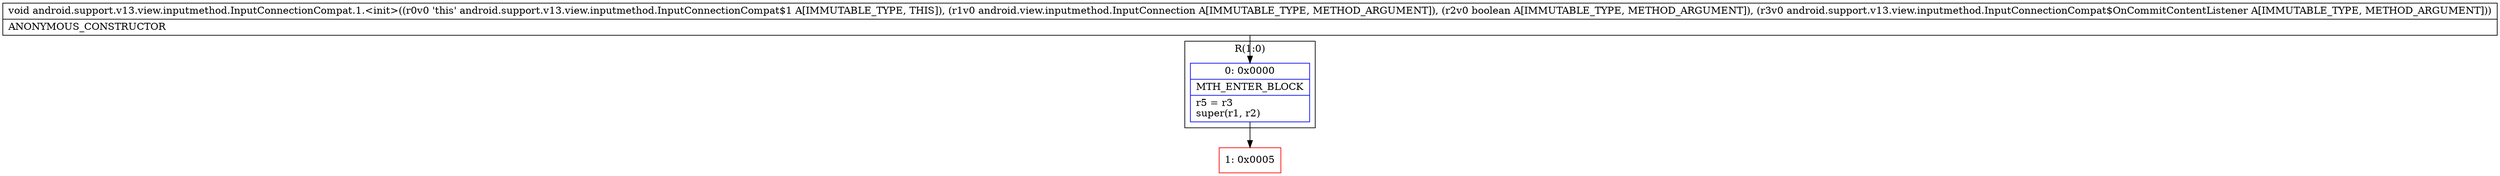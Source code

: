 digraph "CFG forandroid.support.v13.view.inputmethod.InputConnectionCompat.1.\<init\>(Landroid\/view\/inputmethod\/InputConnection;ZLandroid\/support\/v13\/view\/inputmethod\/InputConnectionCompat$OnCommitContentListener;)V" {
subgraph cluster_Region_1005598697 {
label = "R(1:0)";
node [shape=record,color=blue];
Node_0 [shape=record,label="{0\:\ 0x0000|MTH_ENTER_BLOCK\l|r5 = r3\lsuper(r1, r2)\l}"];
}
Node_1 [shape=record,color=red,label="{1\:\ 0x0005}"];
MethodNode[shape=record,label="{void android.support.v13.view.inputmethod.InputConnectionCompat.1.\<init\>((r0v0 'this' android.support.v13.view.inputmethod.InputConnectionCompat$1 A[IMMUTABLE_TYPE, THIS]), (r1v0 android.view.inputmethod.InputConnection A[IMMUTABLE_TYPE, METHOD_ARGUMENT]), (r2v0 boolean A[IMMUTABLE_TYPE, METHOD_ARGUMENT]), (r3v0 android.support.v13.view.inputmethod.InputConnectionCompat$OnCommitContentListener A[IMMUTABLE_TYPE, METHOD_ARGUMENT]))  | ANONYMOUS_CONSTRUCTOR\l}"];
MethodNode -> Node_0;
Node_0 -> Node_1;
}

